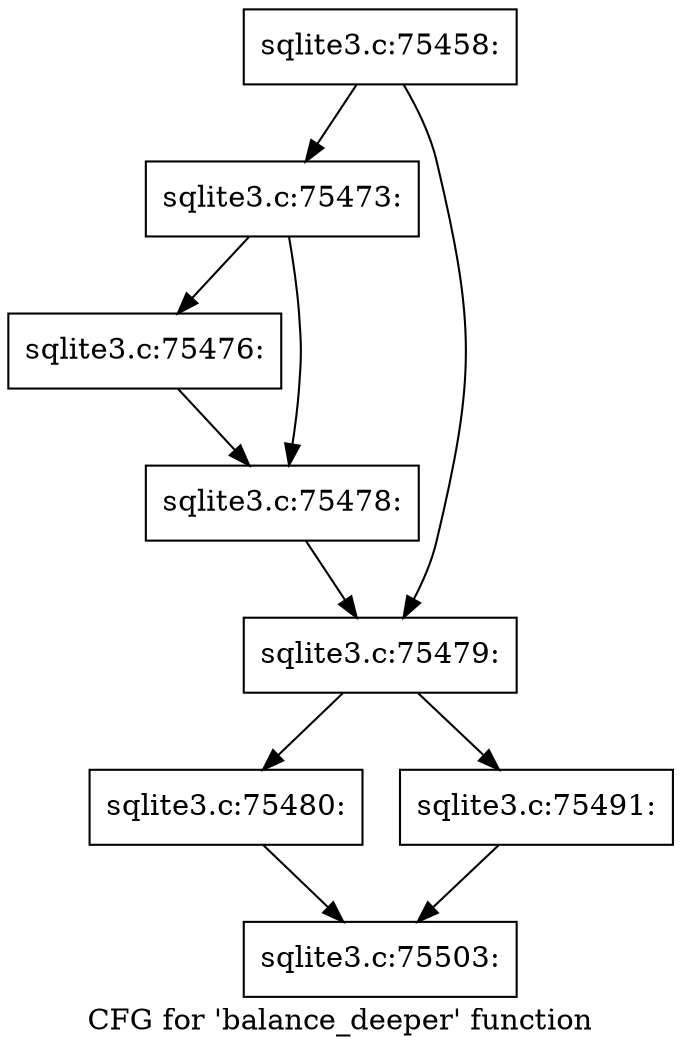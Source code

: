 digraph "CFG for 'balance_deeper' function" {
	label="CFG for 'balance_deeper' function";

	Node0x55c0f819bd10 [shape=record,label="{sqlite3.c:75458:}"];
	Node0x55c0f819bd10 -> Node0x55c0f81a00c0;
	Node0x55c0f819bd10 -> Node0x55c0f81a0110;
	Node0x55c0f81a00c0 [shape=record,label="{sqlite3.c:75473:}"];
	Node0x55c0f81a00c0 -> Node0x55c0f5a3aa40;
	Node0x55c0f81a00c0 -> Node0x55c0f81a0830;
	Node0x55c0f5a3aa40 [shape=record,label="{sqlite3.c:75476:}"];
	Node0x55c0f5a3aa40 -> Node0x55c0f81a0830;
	Node0x55c0f81a0830 [shape=record,label="{sqlite3.c:75478:}"];
	Node0x55c0f81a0830 -> Node0x55c0f81a0110;
	Node0x55c0f81a0110 [shape=record,label="{sqlite3.c:75479:}"];
	Node0x55c0f81a0110 -> Node0x55c0f81a1780;
	Node0x55c0f81a0110 -> Node0x55c0f81a1960;
	Node0x55c0f81a1780 [shape=record,label="{sqlite3.c:75480:}"];
	Node0x55c0f81a1780 -> Node0x55c0f819be90;
	Node0x55c0f81a1960 [shape=record,label="{sqlite3.c:75491:}"];
	Node0x55c0f81a1960 -> Node0x55c0f819be90;
	Node0x55c0f819be90 [shape=record,label="{sqlite3.c:75503:}"];
}
